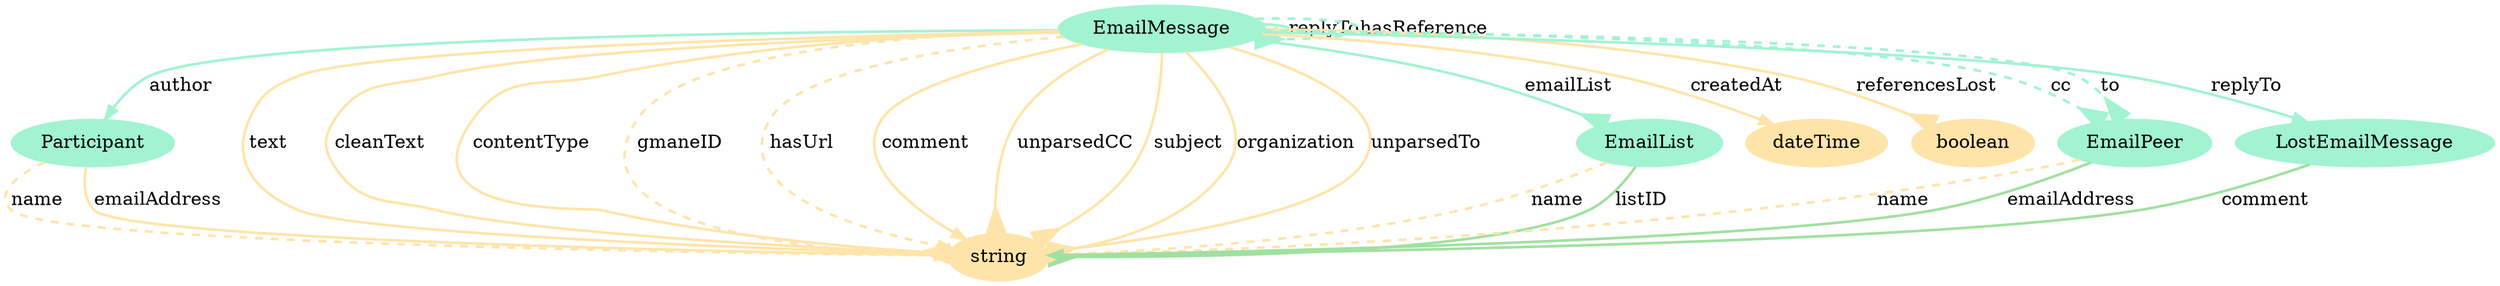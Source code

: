 digraph  {
	node [label="\N"];
	Participant	 [color="#A2F3D1",
		style=filled];
	1	 [color="#FFE4AA",
		label=string,
		style=filled];
	Participant -> 1 [key="Participant-1-1",
	color="#FFE4AA",
	label=name,
	penwidth=2,
	style=dashed];
Participant -> 1 [key="Participant-1-2",
color="#FFE4AA",
label=emailAddress,
penwidth=2];
EmailList [color="#A2F3D1",
style=filled];
EmailList -> 1 [key="EmailList-1-3",
color="#FFE4AA",
label=name,
penwidth=2,
style=dashed];
EmailList -> 1 [key="EmailList-1-4",
arrowhead=inv,
arrowsize=2.0,
color="#A0E0A0",
label=listID,
penwidth=2];
EmailMessage [color="#A2F3D1",
style=filled];
EmailMessage -> Participant [key="EmailMessage-Participant-17",
color="#A2F3D1",
label=author,
penwidth=2];
EmailMessage -> 1 [key="EmailMessage-1-6",
color="#FFE4AA",
label=text,
penwidth=2];
EmailMessage -> 1 [key="EmailMessage-1-7",
color="#FFE4AA",
label=cleanText,
penwidth=2];
EmailMessage -> 1 [key="EmailMessage-1-8",
arrowhead=inv,
arrowsize=2.0,
color="#FFE4AA",
label=contentType,
penwidth=2];
EmailMessage -> 1 [key="EmailMessage-1-9",
color="#FFE4AA",
label=gmaneID,
penwidth=2,
style=dashed];
EmailMessage -> 1 [key="EmailMessage-1-10",
color="#FFE4AA",
label=hasUrl,
penwidth=2,
style=dashed];
EmailMessage -> 1 [key="EmailMessage-1-11",
color="#FFE4AA",
label=comment,
penwidth=2];
EmailMessage -> 1 [key="EmailMessage-1-13",
arrowhead=inv,
arrowsize=2.0,
color="#FFE4AA",
label=unparsedCC,
penwidth=2];
EmailMessage -> 1 [key="EmailMessage-1-14",
arrowhead=inv,
arrowsize=2.0,
color="#FFE4AA",
label=subject,
penwidth=2];
EmailMessage -> 1 [key="EmailMessage-1-15",
arrowhead=inv,
arrowsize=2.0,
color="#FFE4AA",
label=organization,
penwidth=2];
EmailMessage -> 1 [key="EmailMessage-1-16",
arrowhead=inv,
arrowsize=2.0,
color="#FFE4AA",
label=unparsedTo,
penwidth=2];
EmailMessage -> EmailList [key="EmailMessage-EmailList-18",
arrowhead=inv,
arrowsize=2.0,
color="#A2F3D1",
label=emailList,
penwidth=2];
EmailMessage -> EmailMessage [key="EmailMessage-EmailMessage-19",
color="#A2F3D1",
label=replyTo,
penwidth=2];
EmailMessage -> EmailMessage [key="EmailMessage-EmailMessage-20",
arrowhead=inv,
arrowsize=2.0,
color="#A2F3D1",
label=hasReference,
penwidth=2,
style=dashed];
2 [color="#FFE4AA",
label=dateTime,
style=filled];
EmailMessage -> 2 [key="EmailMessage-2-5",
color="#FFE4AA",
label=createdAt,
penwidth=2];
3 [color="#FFE4AA",
label=boolean,
style=filled];
EmailMessage -> 3 [key="EmailMessage-3-12",
arrowhead=inv,
arrowsize=2.0,
color="#FFE4AA",
label=referencesLost,
penwidth=2];
EmailPeer [color="#A2F3D1",
label=EmailPeer,
style=filled];
EmailMessage -> EmailPeer [key="EmailMessage-EmailPeer-21",
arrowhead=inv,
arrowsize=2.0,
color="#A2F3D1",
label=cc,
penwidth=2,
style=dashed];
EmailMessage -> EmailPeer [key="EmailMessage-EmailPeer-22",
arrowhead=inv,
arrowsize=2.0,
color="#A2F3D1",
label=to,
penwidth=2,
style=dashed];
LostEmailMessage [color="#A2F3D1",
label=LostEmailMessage,
style=filled];
EmailMessage -> LostEmailMessage [key="EmailMessage-LostEmailMessage-23",
color="#A2F3D1",
label=replyTo,
penwidth=2];
EmailPeer -> 1 [key="EmailPeer-1-24",
color="#FFE4AA",
label=name,
penwidth=2,
style=dashed];
EmailPeer -> 1 [key="EmailPeer-1-25",
color="#A0E0A0",
label=emailAddress,
penwidth=2];
LostEmailMessage -> 1 [key="LostEmailMessage-1-26",
color="#A0E0A0",
label=comment,
penwidth=2];
}
